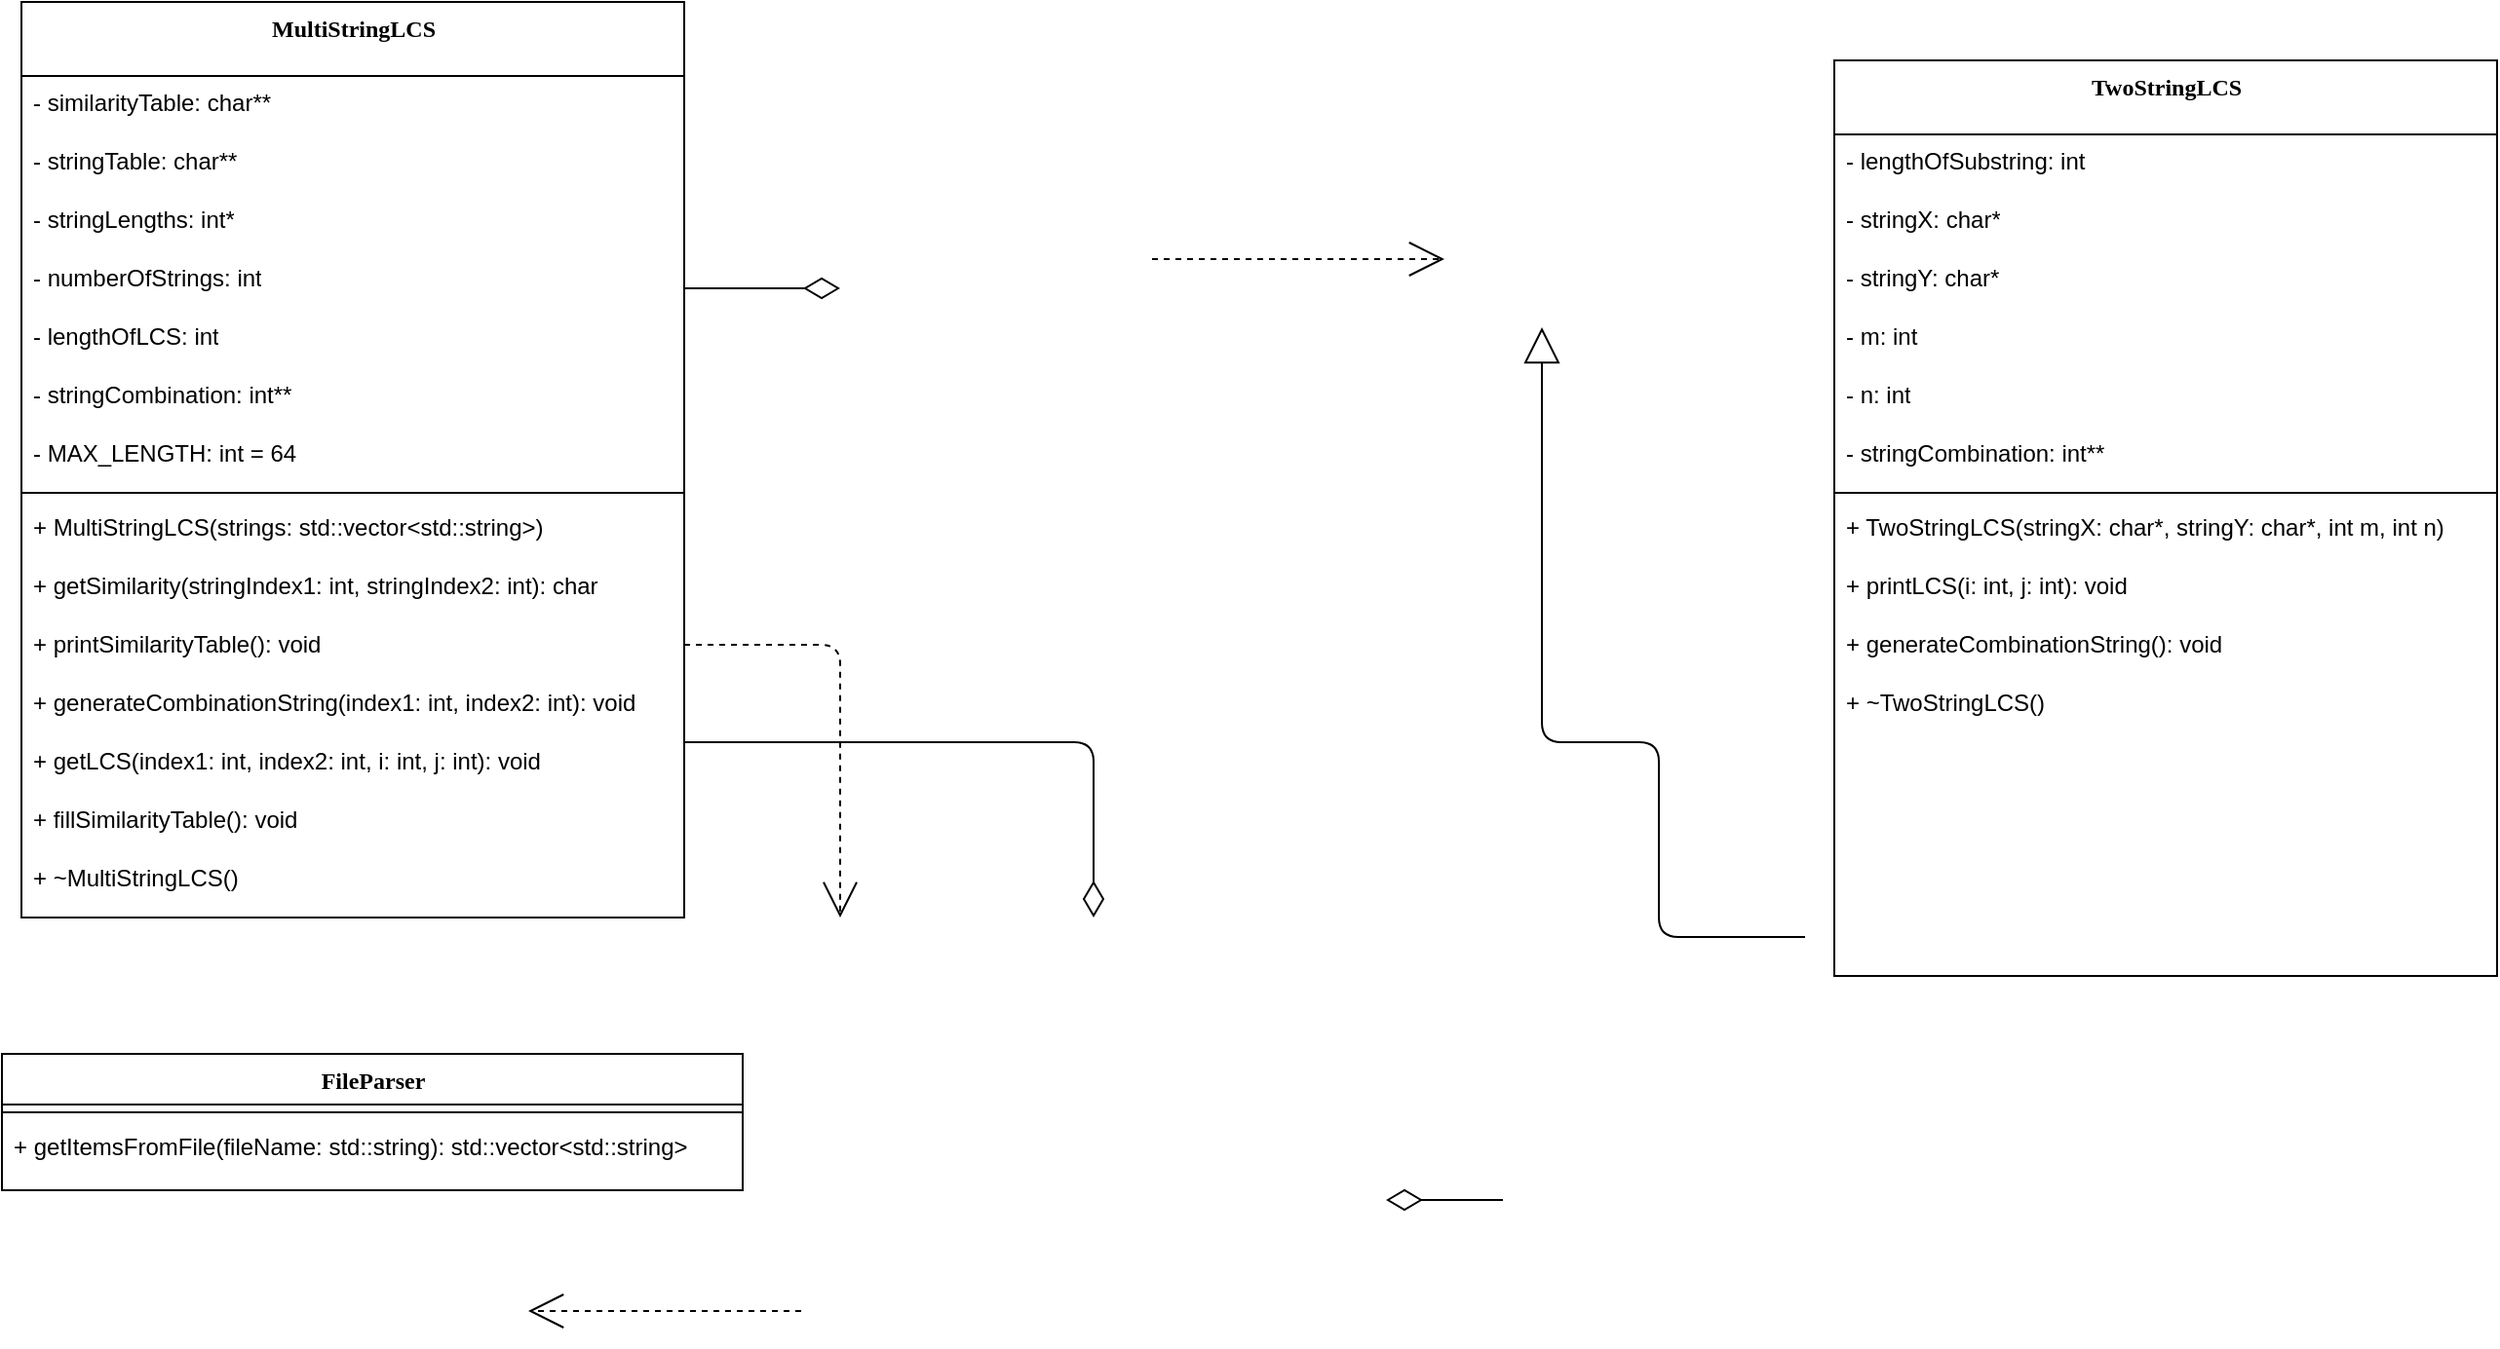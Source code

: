 <mxfile version="20.3.0" type="device"><diagram name="Page-1" id="9f46799a-70d6-7492-0946-bef42562c5a5"><mxGraphModel dx="782" dy="1233" grid="1" gridSize="10" guides="1" tooltips="1" connect="1" arrows="1" fold="1" page="1" pageScale="1" pageWidth="1100" pageHeight="850" background="none" math="0" shadow="0"><root><mxCell id="0"/><mxCell id="1" parent="0"/><mxCell id="78961159f06e98e8-123" style="edgeStyle=orthogonalEdgeStyle;html=1;labelBackgroundColor=none;startFill=0;startSize=8;endArrow=open;endFill=0;endSize=16;fontFamily=Verdana;fontSize=12;dashed=1;" parent="1" source="78961159f06e98e8-17" edge="1"><mxGeometry relative="1" as="geometry"><Array as="points"><mxPoint x="190" y="380"/><mxPoint x="430" y="380"/></Array><mxPoint x="430" y="520" as="targetPoint"/></mxGeometry></mxCell><mxCell id="78961159f06e98e8-124" style="edgeStyle=orthogonalEdgeStyle;html=1;labelBackgroundColor=none;startFill=0;startSize=8;endArrow=diamondThin;endFill=0;endSize=16;fontFamily=Verdana;fontSize=12;" parent="1" source="78961159f06e98e8-17" edge="1"><mxGeometry relative="1" as="geometry"><Array as="points"><mxPoint x="140" y="430"/><mxPoint x="390" y="430"/></Array><mxPoint x="560" y="520" as="targetPoint"/></mxGeometry></mxCell><mxCell id="78961159f06e98e8-17" value="MultiStringLCS" style="swimlane;html=1;fontStyle=1;align=center;verticalAlign=top;childLayout=stackLayout;horizontal=1;startSize=38;horizontalStack=0;resizeParent=1;resizeLast=0;collapsible=1;marginBottom=0;swimlaneFillColor=#ffffff;rounded=0;shadow=0;comic=0;labelBackgroundColor=none;strokeWidth=1;fillColor=none;fontFamily=Verdana;fontSize=12;autosize=1;fixedWidth=0;resizeWidth=1;resizeHeight=1;" parent="1" vertex="1"><mxGeometry x="10" y="50" width="340" height="470" as="geometry"/></mxCell><mxCell id="78961159f06e98e8-21" value="- similarityTable: char**" style="text;html=1;strokeColor=none;fillColor=none;align=left;verticalAlign=top;spacingLeft=4;spacingRight=4;whiteSpace=wrap;overflow=hidden;rotatable=0;points=[[0,0.5],[1,0.5]];portConstraint=eastwest;autosize=1;fixedWidth=0;resizeWidth=1;resizeHeight=1;" parent="78961159f06e98e8-17" vertex="1"><mxGeometry y="38" width="340" height="30" as="geometry"/></mxCell><mxCell id="78961159f06e98e8-23" value="- stringTable: char**" style="text;html=1;strokeColor=none;fillColor=none;align=left;verticalAlign=top;spacingLeft=4;spacingRight=4;whiteSpace=wrap;overflow=hidden;rotatable=0;points=[[0,0.5],[1,0.5]];portConstraint=eastwest;autosize=1;fixedWidth=0;resizeWidth=1;resizeHeight=1;" parent="78961159f06e98e8-17" vertex="1"><mxGeometry y="68" width="340" height="30" as="geometry"/></mxCell><mxCell id="78961159f06e98e8-25" value="- stringLengths: int*" style="text;html=1;strokeColor=none;fillColor=none;align=left;verticalAlign=top;spacingLeft=4;spacingRight=4;whiteSpace=wrap;overflow=hidden;rotatable=0;points=[[0,0.5],[1,0.5]];portConstraint=eastwest;autosize=1;fixedWidth=0;resizeWidth=1;resizeHeight=1;" parent="78961159f06e98e8-17" vertex="1"><mxGeometry y="98" width="340" height="30" as="geometry"/></mxCell><mxCell id="p_-k_eakYsacc_wcu3c_-1" value="- numberOfStrings: int&lt;span style=&quot;color: rgba(0, 0, 0, 0); font-family: monospace; font-size: 0px;&quot;&gt;%3CmxGraphModel%3E%3Croot%3E%3CmxCell%20id%3D%220%22%2F%3E%3CmxCell%20id%3D%221%22%20parent%3D%220%22%2F%3E%3CmxCell%20id%3D%222%22%20value%3D%22-%20stringLengths%3A%20int*%22%20style%3D%22text%3Bhtml%3D1%3BstrokeColor%3Dnone%3BfillColor%3Dnone%3Balign%3Dleft%3BverticalAlign%3Dtop%3BspacingLeft%3D4%3BspacingRight%3D4%3BwhiteSpace%3Dwrap%3Boverflow%3Dhidden%3Brotatable%3D0%3Bpoints%3D%5B%5B0%2C0.5%5D%2C%5B1%2C0.5%5D%5D%3BportConstraint%3Deastwest%3Bautosize%3D1%3BfixedWidth%3D0%3BresizeWidth%3D1%3BresizeHeight%3D1%3B%22%20vertex%3D%221%22%20parent%3D%221%22%3E%3CmxGeometry%20x%3D%2260%22%20y%3D%22148%22%20width%3D%22290%22%20height%3D%2230%22%20as%3D%22geometry%22%2F%3E%3C%2FmxCell%3E%3C%2Froot%3E%3C%2FmxGraphModel%3E&lt;/span&gt;" style="text;html=1;strokeColor=none;fillColor=none;align=left;verticalAlign=top;spacingLeft=4;spacingRight=4;whiteSpace=wrap;overflow=hidden;rotatable=0;points=[[0,0.5],[1,0.5]];portConstraint=eastwest;autosize=1;fixedWidth=0;resizeWidth=1;resizeHeight=1;" vertex="1" parent="78961159f06e98e8-17"><mxGeometry y="128" width="340" height="30" as="geometry"/></mxCell><mxCell id="p_-k_eakYsacc_wcu3c_-2" value="- lengthOfLCS: int" style="text;html=1;strokeColor=none;fillColor=none;align=left;verticalAlign=top;spacingLeft=4;spacingRight=4;whiteSpace=wrap;overflow=hidden;rotatable=0;points=[[0,0.5],[1,0.5]];portConstraint=eastwest;autosize=1;fixedWidth=0;resizeWidth=1;resizeHeight=1;" vertex="1" parent="78961159f06e98e8-17"><mxGeometry y="158" width="340" height="30" as="geometry"/></mxCell><mxCell id="p_-k_eakYsacc_wcu3c_-3" value="- stringCombination: int**" style="text;html=1;strokeColor=none;fillColor=none;align=left;verticalAlign=top;spacingLeft=4;spacingRight=4;whiteSpace=wrap;overflow=hidden;rotatable=0;points=[[0,0.5],[1,0.5]];portConstraint=eastwest;autosize=1;fixedWidth=0;resizeWidth=1;resizeHeight=1;" vertex="1" parent="78961159f06e98e8-17"><mxGeometry y="188" width="340" height="30" as="geometry"/></mxCell><mxCell id="78961159f06e98e8-26" value="-&amp;nbsp;MAX_LENGTH: int = 64" style="text;html=1;strokeColor=none;fillColor=none;align=left;verticalAlign=top;spacingLeft=4;spacingRight=4;whiteSpace=wrap;overflow=hidden;rotatable=0;points=[[0,0.5],[1,0.5]];portConstraint=eastwest;autosize=1;fixedWidth=0;resizeWidth=1;resizeHeight=1;" parent="78961159f06e98e8-17" vertex="1"><mxGeometry y="218" width="340" height="30" as="geometry"/></mxCell><mxCell id="78961159f06e98e8-19" value="" style="line;html=1;strokeWidth=1;fillColor=none;align=left;verticalAlign=middle;spacingTop=-1;spacingLeft=3;spacingRight=3;rotatable=0;labelPosition=right;points=[];portConstraint=eastwest;autosize=1;fixedWidth=0;resizeWidth=1;resizeHeight=1;" parent="78961159f06e98e8-17" vertex="1"><mxGeometry y="248" width="340" height="8" as="geometry"/></mxCell><mxCell id="78961159f06e98e8-20" value="+ MultiStringLCS(strings: std::vector&amp;lt;std::string&amp;gt;)" style="text;html=1;strokeColor=none;fillColor=none;align=left;verticalAlign=top;spacingLeft=4;spacingRight=4;whiteSpace=wrap;overflow=hidden;rotatable=0;points=[[0,0.5],[1,0.5]];portConstraint=eastwest;autosize=1;fixedWidth=0;resizeWidth=1;resizeHeight=1;" parent="78961159f06e98e8-17" vertex="1"><mxGeometry y="256" width="340" height="30" as="geometry"/></mxCell><mxCell id="78961159f06e98e8-27" value="+ getSimilarity(stringIndex1: int, stringIndex2: int): char" style="text;html=1;strokeColor=none;fillColor=none;align=left;verticalAlign=top;spacingLeft=4;spacingRight=4;whiteSpace=wrap;overflow=hidden;rotatable=0;points=[[0,0.5],[1,0.5]];portConstraint=eastwest;autosize=1;fixedWidth=0;resizeWidth=1;resizeHeight=1;" parent="78961159f06e98e8-17" vertex="1"><mxGeometry y="286" width="340" height="30" as="geometry"/></mxCell><mxCell id="0jiYkEny3HU00yXSxKQE-5" value="+ printSimilarityTable(): void" style="text;html=1;strokeColor=none;fillColor=none;align=left;verticalAlign=top;spacingLeft=4;spacingRight=4;whiteSpace=wrap;overflow=hidden;rotatable=0;points=[[0,0.5],[1,0.5]];portConstraint=eastwest;autosize=1;fixedWidth=0;resizeWidth=1;resizeHeight=1;" parent="78961159f06e98e8-17" vertex="1"><mxGeometry y="316" width="340" height="30" as="geometry"/></mxCell><mxCell id="0jiYkEny3HU00yXSxKQE-6" value="+ generateCombinationString(index1: int, index2: int): void" style="text;html=1;strokeColor=none;fillColor=none;align=left;verticalAlign=top;spacingLeft=4;spacingRight=4;whiteSpace=wrap;overflow=hidden;rotatable=0;points=[[0,0.5],[1,0.5]];portConstraint=eastwest;autosize=1;fixedWidth=0;resizeWidth=1;resizeHeight=1;" parent="78961159f06e98e8-17" vertex="1"><mxGeometry y="346" width="340" height="30" as="geometry"/></mxCell><mxCell id="0jiYkEny3HU00yXSxKQE-7" value="+ getLCS(index1: int, index2: int, i: int, j: int): void" style="text;html=1;strokeColor=none;fillColor=none;align=left;verticalAlign=top;spacingLeft=4;spacingRight=4;whiteSpace=wrap;overflow=hidden;rotatable=0;points=[[0,0.5],[1,0.5]];portConstraint=eastwest;autosize=1;fixedWidth=0;resizeWidth=1;resizeHeight=1;" parent="78961159f06e98e8-17" vertex="1"><mxGeometry y="376" width="340" height="30" as="geometry"/></mxCell><mxCell id="0jiYkEny3HU00yXSxKQE-8" value="+ fillSimilarityTable(): void" style="text;html=1;strokeColor=none;fillColor=none;align=left;verticalAlign=top;spacingLeft=4;spacingRight=4;whiteSpace=wrap;overflow=hidden;rotatable=0;points=[[0,0.5],[1,0.5]];portConstraint=eastwest;autosize=1;fixedWidth=0;resizeWidth=1;resizeHeight=1;" parent="78961159f06e98e8-17" vertex="1"><mxGeometry y="406" width="340" height="30" as="geometry"/></mxCell><mxCell id="0jiYkEny3HU00yXSxKQE-9" value="+ ~MultiStringLCS()" style="text;html=1;strokeColor=none;fillColor=none;align=left;verticalAlign=top;spacingLeft=4;spacingRight=4;whiteSpace=wrap;overflow=hidden;rotatable=0;points=[[0,0.5],[1,0.5]];portConstraint=eastwest;autosize=1;fixedWidth=0;resizeWidth=1;resizeHeight=1;" parent="78961159f06e98e8-17" vertex="1"><mxGeometry y="436" width="340" height="30" as="geometry"/></mxCell><mxCell id="78961159f06e98e8-122" style="edgeStyle=elbowEdgeStyle;html=1;labelBackgroundColor=none;startFill=0;startSize=8;endArrow=open;endFill=0;endSize=16;fontFamily=Verdana;fontSize=12;elbow=vertical;dashed=1;" parent="1" edge="1"><mxGeometry relative="1" as="geometry"><mxPoint x="590" y="182" as="sourcePoint"/><mxPoint x="740" y="182" as="targetPoint"/></mxGeometry></mxCell><mxCell id="78961159f06e98e8-129" style="edgeStyle=elbowEdgeStyle;html=1;labelBackgroundColor=none;startFill=0;startSize=8;endArrow=open;endFill=0;endSize=16;fontFamily=Verdana;fontSize=12;elbow=vertical;dashed=1;" parent="1" edge="1"><mxGeometry relative="1" as="geometry"><mxPoint x="270" y="722" as="targetPoint"/><mxPoint x="410" y="722" as="sourcePoint"/></mxGeometry></mxCell><mxCell id="78961159f06e98e8-130" style="edgeStyle=elbowEdgeStyle;html=1;labelBackgroundColor=none;startFill=0;startSize=8;endArrow=diamondThin;endFill=0;endSize=16;fontFamily=Verdana;fontSize=12;elbow=vertical;" parent="1" edge="1"><mxGeometry relative="1" as="geometry"><mxPoint x="770" y="665" as="sourcePoint"/><mxPoint x="710" y="665" as="targetPoint"/></mxGeometry></mxCell><mxCell id="78961159f06e98e8-128" style="edgeStyle=orthogonalEdgeStyle;html=1;labelBackgroundColor=none;startFill=0;startSize=8;endArrow=block;endFill=0;endSize=16;fontFamily=Verdana;fontSize=12;exitX=0.5;exitY=0;exitDx=0;exitDy=0;" parent="1" edge="1"><mxGeometry relative="1" as="geometry"><Array as="points"><mxPoint x="850" y="430"/><mxPoint x="790" y="430"/></Array><mxPoint x="790" y="217" as="targetPoint"/><mxPoint x="925" y="530" as="sourcePoint"/></mxGeometry></mxCell><mxCell id="78961159f06e98e8-121" style="edgeStyle=elbowEdgeStyle;html=1;labelBackgroundColor=none;startFill=0;startSize=8;endArrow=diamondThin;endFill=0;endSize=16;fontFamily=Verdana;fontSize=12;elbow=vertical;" parent="1" source="78961159f06e98e8-17" edge="1"><mxGeometry relative="1" as="geometry"><mxPoint x="250" y="259.882" as="sourcePoint"/><mxPoint x="430" y="197" as="targetPoint"/></mxGeometry></mxCell><mxCell id="0jiYkEny3HU00yXSxKQE-1" value="FileParser" style="swimlane;html=1;fontStyle=1;align=center;verticalAlign=top;childLayout=stackLayout;horizontal=1;startSize=26;horizontalStack=0;resizeParent=1;resizeLast=0;collapsible=1;marginBottom=0;swimlaneFillColor=#ffffff;rounded=0;shadow=0;comic=0;labelBackgroundColor=none;strokeWidth=1;fillColor=none;fontFamily=Verdana;fontSize=12;autosize=1;resizeWidth=1;resizeHeight=1;" parent="1" vertex="1"><mxGeometry y="590" width="380" height="70" as="geometry"/></mxCell><mxCell id="0jiYkEny3HU00yXSxKQE-2" value="" style="line;html=1;strokeWidth=1;fillColor=none;align=left;verticalAlign=middle;spacingTop=-1;spacingLeft=3;spacingRight=3;rotatable=0;labelPosition=right;points=[];portConstraint=eastwest;autosize=1;resizeWidth=1;resizeHeight=1;" parent="0jiYkEny3HU00yXSxKQE-1" vertex="1"><mxGeometry y="26" width="380" height="8" as="geometry"/></mxCell><mxCell id="0jiYkEny3HU00yXSxKQE-3" value="+ getItemsFromFile(fileName: std::string): std::vector&amp;lt;std::string&amp;gt;" style="text;html=1;strokeColor=none;fillColor=none;align=left;verticalAlign=top;spacingLeft=4;spacingRight=4;whiteSpace=wrap;overflow=hidden;rotatable=0;points=[[0,0.5],[1,0.5]];portConstraint=eastwest;autosize=1;resizeWidth=1;resizeHeight=1;" parent="0jiYkEny3HU00yXSxKQE-1" vertex="1"><mxGeometry y="34" width="380" height="30" as="geometry"/></mxCell><mxCell id="p_-k_eakYsacc_wcu3c_-4" value="TwoStringLCS" style="swimlane;html=1;fontStyle=1;align=center;verticalAlign=top;childLayout=stackLayout;horizontal=1;startSize=38;horizontalStack=0;resizeParent=1;resizeLast=0;collapsible=1;marginBottom=0;swimlaneFillColor=#ffffff;rounded=0;shadow=0;comic=0;labelBackgroundColor=none;strokeWidth=1;fillColor=none;fontFamily=Verdana;fontSize=12;autosize=1;fixedWidth=0;resizeWidth=1;resizeHeight=1;" vertex="1" parent="1"><mxGeometry x="940" y="80" width="340" height="470" as="geometry"/></mxCell><mxCell id="p_-k_eakYsacc_wcu3c_-9" value="- lengthOfSubstring: int" style="text;html=1;strokeColor=none;fillColor=none;align=left;verticalAlign=top;spacingLeft=4;spacingRight=4;whiteSpace=wrap;overflow=hidden;rotatable=0;points=[[0,0.5],[1,0.5]];portConstraint=eastwest;autosize=1;fixedWidth=0;resizeWidth=1;resizeHeight=1;" vertex="1" parent="p_-k_eakYsacc_wcu3c_-4"><mxGeometry y="38" width="340" height="30" as="geometry"/></mxCell><mxCell id="p_-k_eakYsacc_wcu3c_-20" value="- stringX: char*" style="text;html=1;strokeColor=none;fillColor=none;align=left;verticalAlign=top;spacingLeft=4;spacingRight=4;whiteSpace=wrap;overflow=hidden;rotatable=0;points=[[0,0.5],[1,0.5]];portConstraint=eastwest;autosize=1;fixedWidth=0;resizeWidth=1;resizeHeight=1;" vertex="1" parent="p_-k_eakYsacc_wcu3c_-4"><mxGeometry y="68" width="340" height="30" as="geometry"/></mxCell><mxCell id="p_-k_eakYsacc_wcu3c_-21" value="- stringY: char*" style="text;html=1;strokeColor=none;fillColor=none;align=left;verticalAlign=top;spacingLeft=4;spacingRight=4;whiteSpace=wrap;overflow=hidden;rotatable=0;points=[[0,0.5],[1,0.5]];portConstraint=eastwest;autosize=1;fixedWidth=0;resizeWidth=1;resizeHeight=1;" vertex="1" parent="p_-k_eakYsacc_wcu3c_-4"><mxGeometry y="98" width="340" height="30" as="geometry"/></mxCell><mxCell id="p_-k_eakYsacc_wcu3c_-22" value="- m: int" style="text;html=1;strokeColor=none;fillColor=none;align=left;verticalAlign=top;spacingLeft=4;spacingRight=4;whiteSpace=wrap;overflow=hidden;rotatable=0;points=[[0,0.5],[1,0.5]];portConstraint=eastwest;autosize=1;fixedWidth=0;resizeWidth=1;resizeHeight=1;" vertex="1" parent="p_-k_eakYsacc_wcu3c_-4"><mxGeometry y="128" width="340" height="30" as="geometry"/></mxCell><mxCell id="p_-k_eakYsacc_wcu3c_-23" value="- n: int" style="text;html=1;strokeColor=none;fillColor=none;align=left;verticalAlign=top;spacingLeft=4;spacingRight=4;whiteSpace=wrap;overflow=hidden;rotatable=0;points=[[0,0.5],[1,0.5]];portConstraint=eastwest;autosize=1;fixedWidth=0;resizeWidth=1;resizeHeight=1;" vertex="1" parent="p_-k_eakYsacc_wcu3c_-4"><mxGeometry y="158" width="340" height="30" as="geometry"/></mxCell><mxCell id="p_-k_eakYsacc_wcu3c_-10" value="- stringCombination: int**" style="text;html=1;strokeColor=none;fillColor=none;align=left;verticalAlign=top;spacingLeft=4;spacingRight=4;whiteSpace=wrap;overflow=hidden;rotatable=0;points=[[0,0.5],[1,0.5]];portConstraint=eastwest;autosize=1;fixedWidth=0;resizeWidth=1;resizeHeight=1;" vertex="1" parent="p_-k_eakYsacc_wcu3c_-4"><mxGeometry y="188" width="340" height="30" as="geometry"/></mxCell><mxCell id="p_-k_eakYsacc_wcu3c_-12" value="" style="line;html=1;strokeWidth=1;fillColor=none;align=left;verticalAlign=middle;spacingTop=-1;spacingLeft=3;spacingRight=3;rotatable=0;labelPosition=right;points=[];portConstraint=eastwest;autosize=1;fixedWidth=0;resizeWidth=1;resizeHeight=1;" vertex="1" parent="p_-k_eakYsacc_wcu3c_-4"><mxGeometry y="218" width="340" height="8" as="geometry"/></mxCell><mxCell id="p_-k_eakYsacc_wcu3c_-13" value="+ TwoStringLCS(stringX: char*, stringY: char*, int m, int n)" style="text;html=1;strokeColor=none;fillColor=none;align=left;verticalAlign=top;spacingLeft=4;spacingRight=4;whiteSpace=wrap;overflow=hidden;rotatable=0;points=[[0,0.5],[1,0.5]];portConstraint=eastwest;autosize=1;fixedWidth=0;resizeWidth=1;resizeHeight=1;" vertex="1" parent="p_-k_eakYsacc_wcu3c_-4"><mxGeometry y="226" width="340" height="30" as="geometry"/></mxCell><mxCell id="p_-k_eakYsacc_wcu3c_-14" value="+ printLCS(i: int, j: int): void" style="text;html=1;strokeColor=none;fillColor=none;align=left;verticalAlign=top;spacingLeft=4;spacingRight=4;whiteSpace=wrap;overflow=hidden;rotatable=0;points=[[0,0.5],[1,0.5]];portConstraint=eastwest;autosize=1;fixedWidth=0;resizeWidth=1;resizeHeight=1;" vertex="1" parent="p_-k_eakYsacc_wcu3c_-4"><mxGeometry y="256" width="340" height="30" as="geometry"/></mxCell><mxCell id="p_-k_eakYsacc_wcu3c_-16" value="+ generateCombinationString(): void" style="text;html=1;strokeColor=none;fillColor=none;align=left;verticalAlign=top;spacingLeft=4;spacingRight=4;whiteSpace=wrap;overflow=hidden;rotatable=0;points=[[0,0.5],[1,0.5]];portConstraint=eastwest;autosize=1;fixedWidth=0;resizeWidth=1;resizeHeight=1;" vertex="1" parent="p_-k_eakYsacc_wcu3c_-4"><mxGeometry y="286" width="340" height="30" as="geometry"/></mxCell><mxCell id="p_-k_eakYsacc_wcu3c_-19" value="+ ~TwoStringLCS()" style="text;html=1;strokeColor=none;fillColor=none;align=left;verticalAlign=top;spacingLeft=4;spacingRight=4;whiteSpace=wrap;overflow=hidden;rotatable=0;points=[[0,0.5],[1,0.5]];portConstraint=eastwest;autosize=1;fixedWidth=0;resizeWidth=1;resizeHeight=1;" vertex="1" parent="p_-k_eakYsacc_wcu3c_-4"><mxGeometry y="316" width="340" height="30" as="geometry"/></mxCell></root></mxGraphModel></diagram></mxfile>